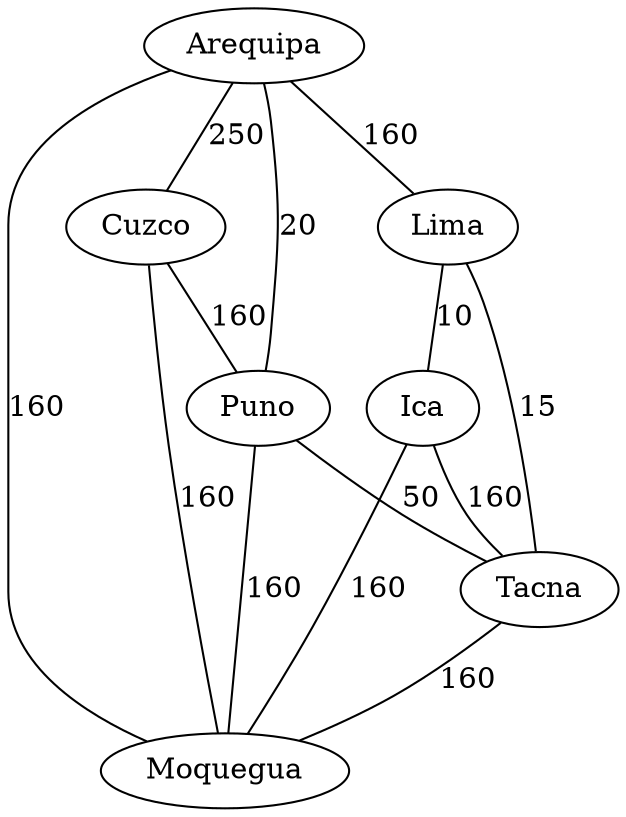 graph G{
Arequipa;
Arequipa -- Cuzco[label=250];
Arequipa -- Puno[label=20];
Arequipa -- Lima[label=160];
Arequipa -- Moquegua[label=160];
Lima;
Lima -- Ica[label=10];
Lima -- Tacna[label=15];
Cuzco;
Cuzco -- Puno[label=160];
Cuzco -- Moquegua[label=160];
Puno;
Puno -- Moquegua[label=160];
Puno -- Tacna[label=50];
Ica;
Ica -- Moquegua[label=160];
Ica -- Tacna[label=160];
Tacna;
Tacna -- Moquegua[label=160];
Moquegua;
}